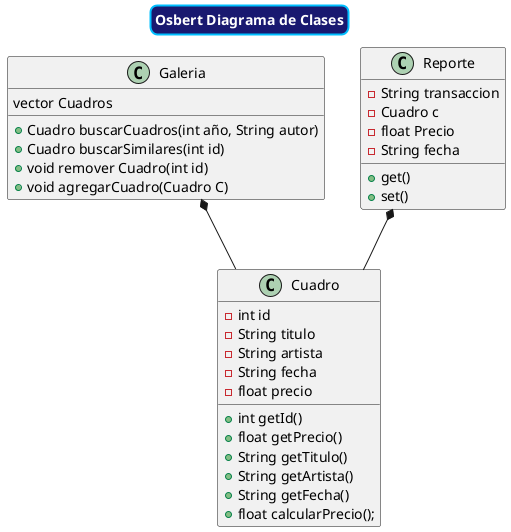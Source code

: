 @startuml
skinparam titleBorderRoundCorner 15
skinparam titleBorderThickness 2
skinparam titleBorderColor DeepSkyBlue
skinparam titleBackgroundColor MidnightBlue
skinparam titleFontColor white
title Osbert Diagrama de Clases 
class Galeria{
    vector Cuadros
    +Cuadro buscarCuadros(int año, String autor)
    +Cuadro buscarSimilares(int id)
    +void remover Cuadro(int id)
    +void agregarCuadro(Cuadro C)
    
}
class Cuadro {
    -int id
    -String titulo
    -String artista
    -String fecha
    -float precio
    +int getId()
    +float getPrecio()
    +String getTitulo()
    +String getArtista()
    +String getFecha()
    +float calcularPrecio();
}
class Reporte{
    -String transaccion
    -Cuadro c
    -float Precio
    -String fecha
    +get()
    +set()
}
Reporte *-- Cuadro
Galeria *-- Cuadro
@enduml

